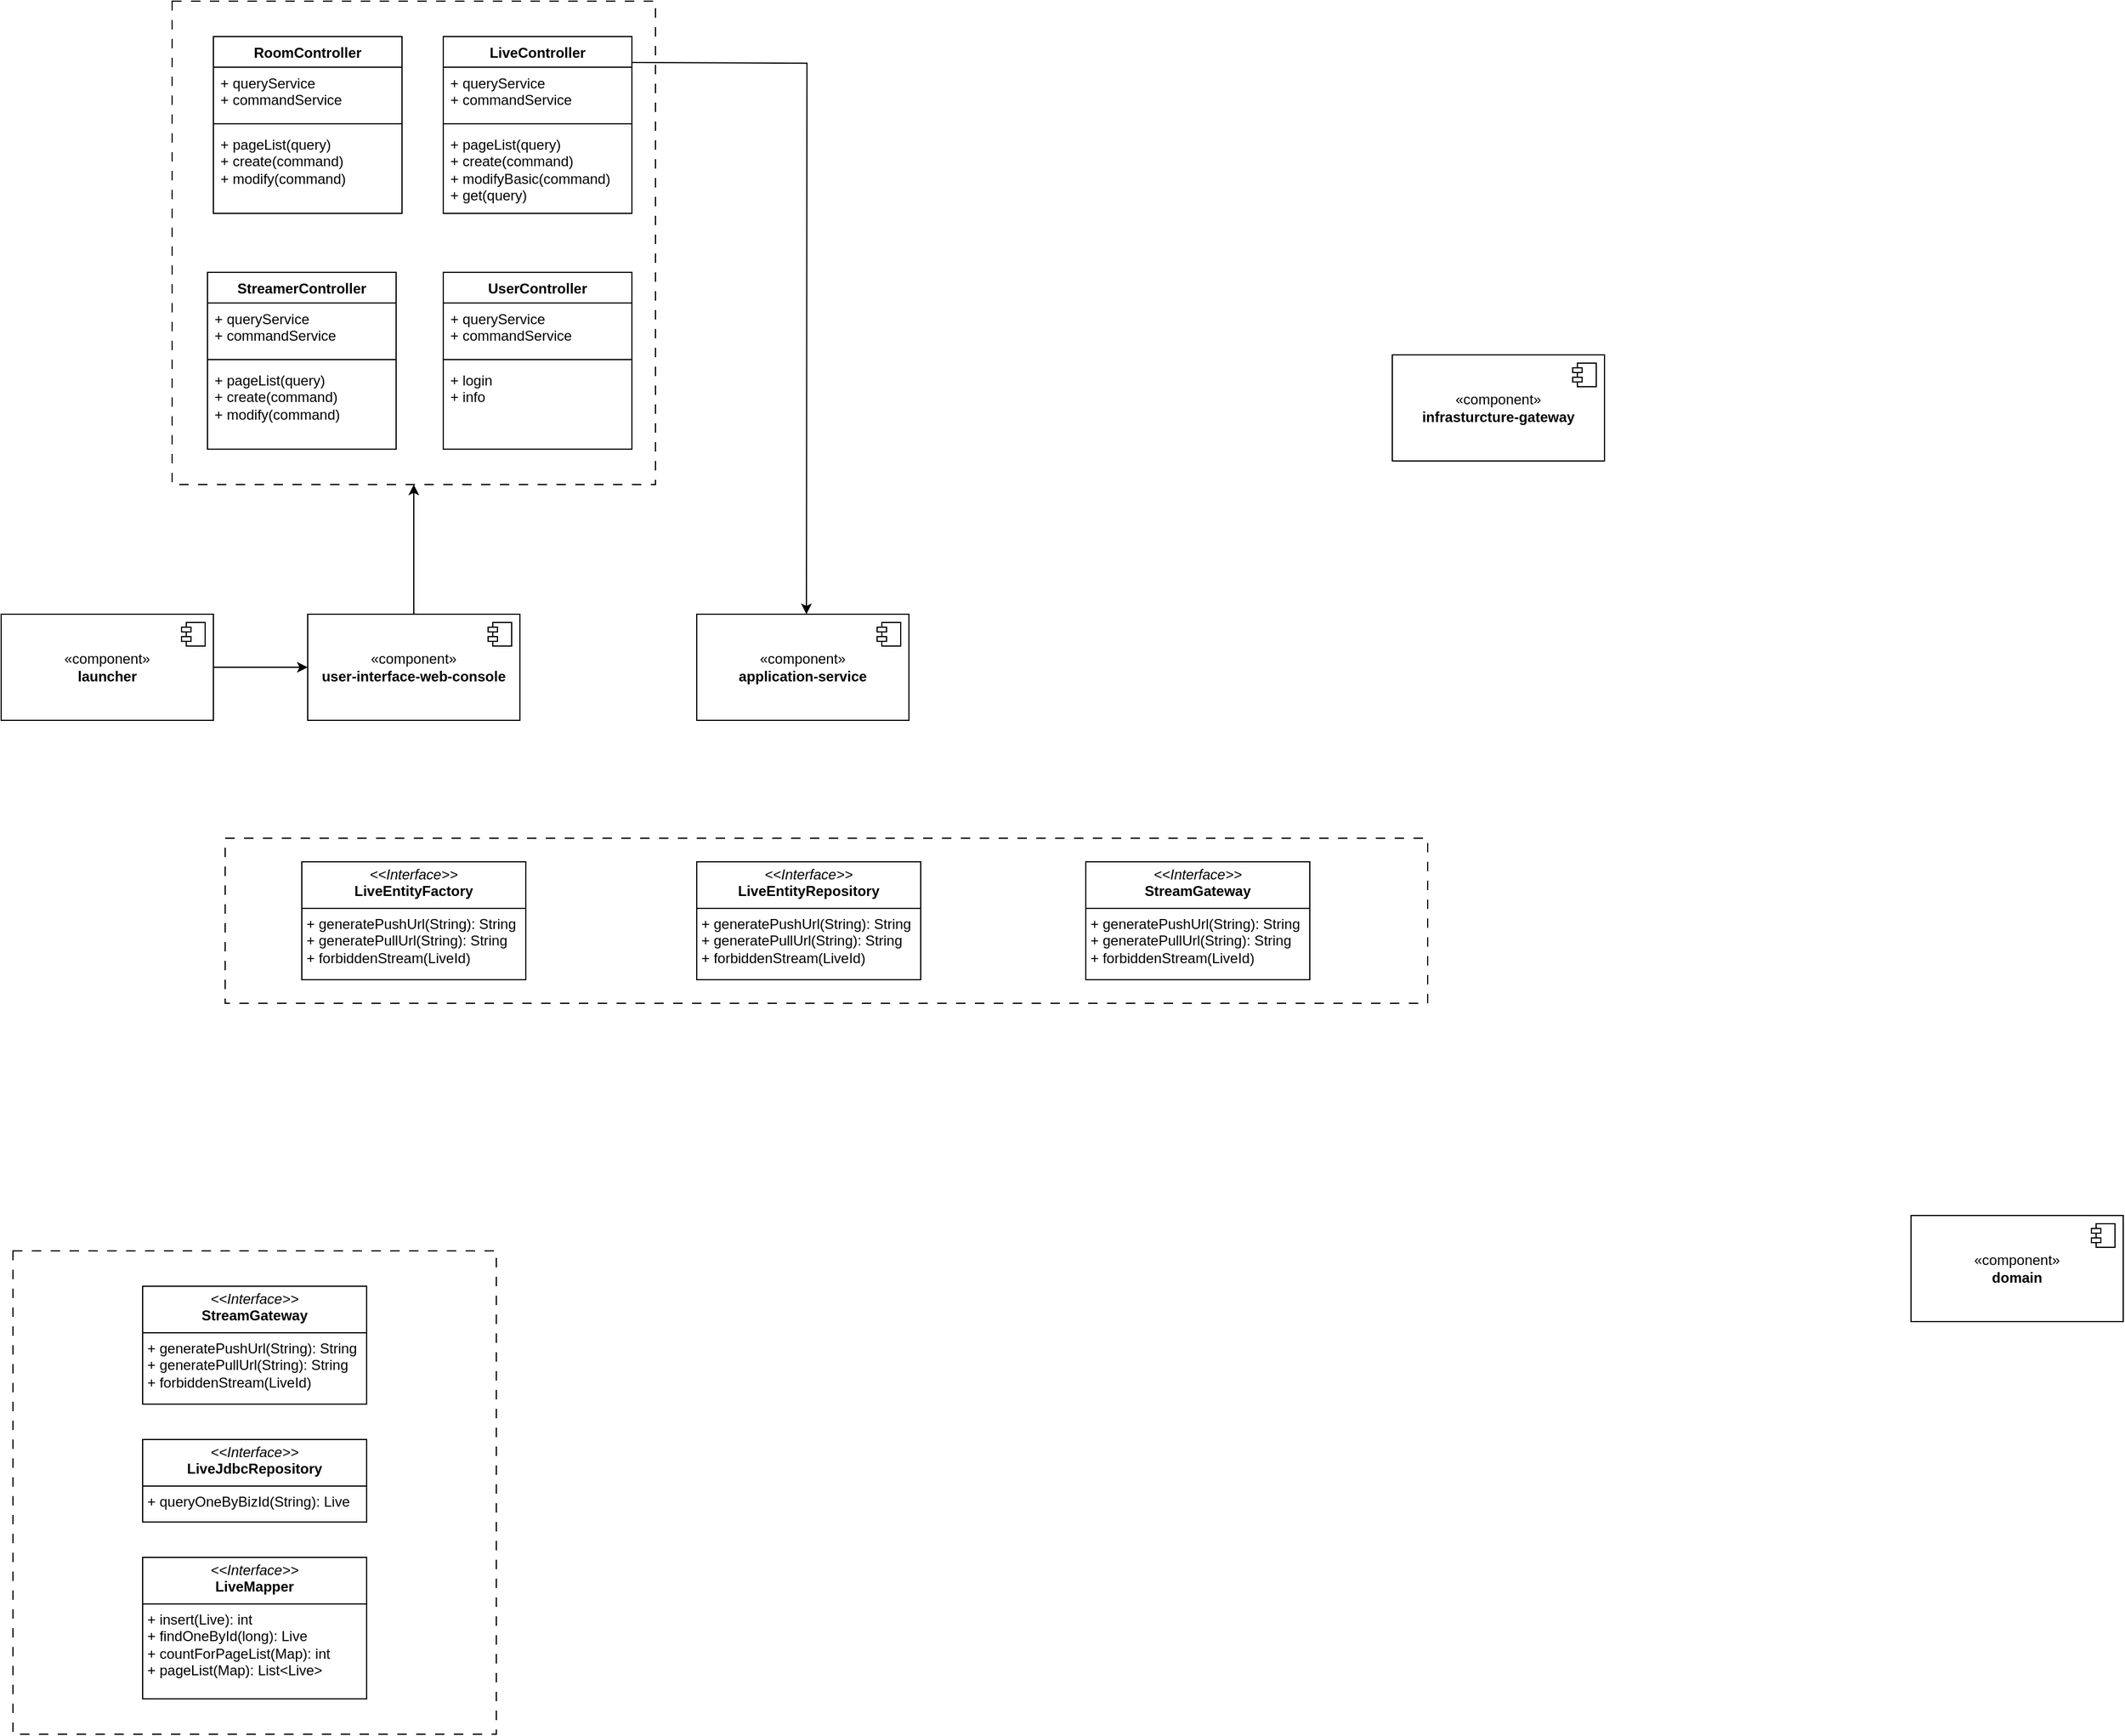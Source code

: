 <mxfile version="26.0.16">
  <diagram name="第 1 页" id="4TSQwR1wQjq3wxDg7jX3">
    <mxGraphModel dx="2874" dy="1521" grid="1" gridSize="10" guides="1" tooltips="1" connect="1" arrows="1" fold="1" page="0" pageScale="1" pageWidth="827" pageHeight="1169" math="0" shadow="0">
      <root>
        <mxCell id="0" />
        <mxCell id="1" parent="0" />
        <mxCell id="7gAko9oUTMUhFa8mIw9l-7" value="" style="edgeStyle=orthogonalEdgeStyle;rounded=0;orthogonalLoop=1;jettySize=auto;html=1;" edge="1" parent="1" source="7gAko9oUTMUhFa8mIw9l-1" target="7gAko9oUTMUhFa8mIw9l-5">
          <mxGeometry relative="1" as="geometry" />
        </mxCell>
        <mxCell id="7gAko9oUTMUhFa8mIw9l-1" value="«component»&lt;br&gt;&lt;b&gt;launcher&lt;/b&gt;" style="html=1;dropTarget=0;whiteSpace=wrap;" vertex="1" parent="1">
          <mxGeometry x="-410" y="480" width="180" height="90" as="geometry" />
        </mxCell>
        <mxCell id="7gAko9oUTMUhFa8mIw9l-2" value="" style="shape=module;jettyWidth=8;jettyHeight=4;" vertex="1" parent="7gAko9oUTMUhFa8mIw9l-1">
          <mxGeometry x="1" width="20" height="20" relative="1" as="geometry">
            <mxPoint x="-27" y="7" as="offset" />
          </mxGeometry>
        </mxCell>
        <mxCell id="7gAko9oUTMUhFa8mIw9l-9" value="" style="edgeStyle=orthogonalEdgeStyle;rounded=0;orthogonalLoop=1;jettySize=auto;html=1;" edge="1" parent="1" source="7gAko9oUTMUhFa8mIw9l-5" target="7gAko9oUTMUhFa8mIw9l-8">
          <mxGeometry relative="1" as="geometry" />
        </mxCell>
        <mxCell id="7gAko9oUTMUhFa8mIw9l-5" value="«component»&lt;br&gt;&lt;b&gt;user-interface-web-console&lt;/b&gt;" style="html=1;dropTarget=0;whiteSpace=wrap;" vertex="1" parent="1">
          <mxGeometry x="-150" y="480" width="180" height="90" as="geometry" />
        </mxCell>
        <mxCell id="7gAko9oUTMUhFa8mIw9l-6" value="" style="shape=module;jettyWidth=8;jettyHeight=4;" vertex="1" parent="7gAko9oUTMUhFa8mIw9l-5">
          <mxGeometry x="1" width="20" height="20" relative="1" as="geometry">
            <mxPoint x="-27" y="7" as="offset" />
          </mxGeometry>
        </mxCell>
        <mxCell id="7gAko9oUTMUhFa8mIw9l-8" value="" style="whiteSpace=wrap;html=1;fillColor=none;dashed=1;dashPattern=8 8;" vertex="1" parent="1">
          <mxGeometry x="-265" y="-40" width="410" height="410" as="geometry" />
        </mxCell>
        <mxCell id="7gAko9oUTMUhFa8mIw9l-20" value="LiveController" style="swimlane;fontStyle=1;align=center;verticalAlign=top;childLayout=stackLayout;horizontal=1;startSize=26;horizontalStack=0;resizeParent=1;resizeParentMax=0;resizeLast=0;collapsible=1;marginBottom=0;whiteSpace=wrap;html=1;" vertex="1" parent="1">
          <mxGeometry x="-35" y="-10" width="160" height="150" as="geometry" />
        </mxCell>
        <mxCell id="7gAko9oUTMUhFa8mIw9l-21" value="+ queryService&lt;div&gt;+ commandService&lt;/div&gt;" style="text;strokeColor=none;fillColor=none;align=left;verticalAlign=top;spacingLeft=4;spacingRight=4;overflow=hidden;rotatable=0;points=[[0,0.5],[1,0.5]];portConstraint=eastwest;whiteSpace=wrap;html=1;" vertex="1" parent="7gAko9oUTMUhFa8mIw9l-20">
          <mxGeometry y="26" width="160" height="44" as="geometry" />
        </mxCell>
        <mxCell id="7gAko9oUTMUhFa8mIw9l-22" value="" style="line;strokeWidth=1;fillColor=none;align=left;verticalAlign=middle;spacingTop=-1;spacingLeft=3;spacingRight=3;rotatable=0;labelPosition=right;points=[];portConstraint=eastwest;strokeColor=inherit;" vertex="1" parent="7gAko9oUTMUhFa8mIw9l-20">
          <mxGeometry y="70" width="160" height="8" as="geometry" />
        </mxCell>
        <mxCell id="7gAko9oUTMUhFa8mIw9l-23" value="+ pageList(query)&lt;div&gt;+ create(command)&lt;/div&gt;&lt;div&gt;+ modifyBasic(command)&lt;/div&gt;&lt;div&gt;+ get(query)&lt;/div&gt;" style="text;strokeColor=none;fillColor=none;align=left;verticalAlign=top;spacingLeft=4;spacingRight=4;overflow=hidden;rotatable=0;points=[[0,0.5],[1,0.5]];portConstraint=eastwest;whiteSpace=wrap;html=1;" vertex="1" parent="7gAko9oUTMUhFa8mIw9l-20">
          <mxGeometry y="78" width="160" height="72" as="geometry" />
        </mxCell>
        <mxCell id="7gAko9oUTMUhFa8mIw9l-24" value="RoomController" style="swimlane;fontStyle=1;align=center;verticalAlign=top;childLayout=stackLayout;horizontal=1;startSize=26;horizontalStack=0;resizeParent=1;resizeParentMax=0;resizeLast=0;collapsible=1;marginBottom=0;whiteSpace=wrap;html=1;" vertex="1" parent="1">
          <mxGeometry x="-230" y="-10" width="160" height="150" as="geometry" />
        </mxCell>
        <mxCell id="7gAko9oUTMUhFa8mIw9l-25" value="+ queryService&lt;div&gt;+ commandService&lt;/div&gt;" style="text;strokeColor=none;fillColor=none;align=left;verticalAlign=top;spacingLeft=4;spacingRight=4;overflow=hidden;rotatable=0;points=[[0,0.5],[1,0.5]];portConstraint=eastwest;whiteSpace=wrap;html=1;" vertex="1" parent="7gAko9oUTMUhFa8mIw9l-24">
          <mxGeometry y="26" width="160" height="44" as="geometry" />
        </mxCell>
        <mxCell id="7gAko9oUTMUhFa8mIw9l-26" value="" style="line;strokeWidth=1;fillColor=none;align=left;verticalAlign=middle;spacingTop=-1;spacingLeft=3;spacingRight=3;rotatable=0;labelPosition=right;points=[];portConstraint=eastwest;strokeColor=inherit;" vertex="1" parent="7gAko9oUTMUhFa8mIw9l-24">
          <mxGeometry y="70" width="160" height="8" as="geometry" />
        </mxCell>
        <mxCell id="7gAko9oUTMUhFa8mIw9l-27" value="+ pageList(query)&lt;div&gt;+ create(command)&lt;/div&gt;&lt;div&gt;+ modify(command)&lt;/div&gt;&lt;div&gt;&lt;br&gt;&lt;/div&gt;" style="text;strokeColor=none;fillColor=none;align=left;verticalAlign=top;spacingLeft=4;spacingRight=4;overflow=hidden;rotatable=0;points=[[0,0.5],[1,0.5]];portConstraint=eastwest;whiteSpace=wrap;html=1;" vertex="1" parent="7gAko9oUTMUhFa8mIw9l-24">
          <mxGeometry y="78" width="160" height="72" as="geometry" />
        </mxCell>
        <mxCell id="7gAko9oUTMUhFa8mIw9l-28" value="StreamerController" style="swimlane;fontStyle=1;align=center;verticalAlign=top;childLayout=stackLayout;horizontal=1;startSize=26;horizontalStack=0;resizeParent=1;resizeParentMax=0;resizeLast=0;collapsible=1;marginBottom=0;whiteSpace=wrap;html=1;" vertex="1" parent="1">
          <mxGeometry x="-235" y="190" width="160" height="150" as="geometry" />
        </mxCell>
        <mxCell id="7gAko9oUTMUhFa8mIw9l-29" value="+ queryService&lt;div&gt;+ commandService&lt;/div&gt;" style="text;strokeColor=none;fillColor=none;align=left;verticalAlign=top;spacingLeft=4;spacingRight=4;overflow=hidden;rotatable=0;points=[[0,0.5],[1,0.5]];portConstraint=eastwest;whiteSpace=wrap;html=1;" vertex="1" parent="7gAko9oUTMUhFa8mIw9l-28">
          <mxGeometry y="26" width="160" height="44" as="geometry" />
        </mxCell>
        <mxCell id="7gAko9oUTMUhFa8mIw9l-30" value="" style="line;strokeWidth=1;fillColor=none;align=left;verticalAlign=middle;spacingTop=-1;spacingLeft=3;spacingRight=3;rotatable=0;labelPosition=right;points=[];portConstraint=eastwest;strokeColor=inherit;" vertex="1" parent="7gAko9oUTMUhFa8mIw9l-28">
          <mxGeometry y="70" width="160" height="8" as="geometry" />
        </mxCell>
        <mxCell id="7gAko9oUTMUhFa8mIw9l-31" value="+ pageList(query)&lt;div&gt;+ create(command)&lt;/div&gt;&lt;div&gt;+ modify(command)&lt;/div&gt;&lt;div&gt;&lt;br&gt;&lt;/div&gt;" style="text;strokeColor=none;fillColor=none;align=left;verticalAlign=top;spacingLeft=4;spacingRight=4;overflow=hidden;rotatable=0;points=[[0,0.5],[1,0.5]];portConstraint=eastwest;whiteSpace=wrap;html=1;" vertex="1" parent="7gAko9oUTMUhFa8mIw9l-28">
          <mxGeometry y="78" width="160" height="72" as="geometry" />
        </mxCell>
        <mxCell id="7gAko9oUTMUhFa8mIw9l-32" value="UserController" style="swimlane;fontStyle=1;align=center;verticalAlign=top;childLayout=stackLayout;horizontal=1;startSize=26;horizontalStack=0;resizeParent=1;resizeParentMax=0;resizeLast=0;collapsible=1;marginBottom=0;whiteSpace=wrap;html=1;" vertex="1" parent="1">
          <mxGeometry x="-35" y="190" width="160" height="150" as="geometry" />
        </mxCell>
        <mxCell id="7gAko9oUTMUhFa8mIw9l-33" value="+ queryService&lt;div&gt;+ commandService&lt;/div&gt;" style="text;strokeColor=none;fillColor=none;align=left;verticalAlign=top;spacingLeft=4;spacingRight=4;overflow=hidden;rotatable=0;points=[[0,0.5],[1,0.5]];portConstraint=eastwest;whiteSpace=wrap;html=1;" vertex="1" parent="7gAko9oUTMUhFa8mIw9l-32">
          <mxGeometry y="26" width="160" height="44" as="geometry" />
        </mxCell>
        <mxCell id="7gAko9oUTMUhFa8mIw9l-34" value="" style="line;strokeWidth=1;fillColor=none;align=left;verticalAlign=middle;spacingTop=-1;spacingLeft=3;spacingRight=3;rotatable=0;labelPosition=right;points=[];portConstraint=eastwest;strokeColor=inherit;" vertex="1" parent="7gAko9oUTMUhFa8mIw9l-32">
          <mxGeometry y="70" width="160" height="8" as="geometry" />
        </mxCell>
        <mxCell id="7gAko9oUTMUhFa8mIw9l-35" value="&lt;div&gt;+ login&lt;/div&gt;&lt;div&gt;+ info&lt;/div&gt;" style="text;strokeColor=none;fillColor=none;align=left;verticalAlign=top;spacingLeft=4;spacingRight=4;overflow=hidden;rotatable=0;points=[[0,0.5],[1,0.5]];portConstraint=eastwest;whiteSpace=wrap;html=1;" vertex="1" parent="7gAko9oUTMUhFa8mIw9l-32">
          <mxGeometry y="78" width="160" height="72" as="geometry" />
        </mxCell>
        <mxCell id="7gAko9oUTMUhFa8mIw9l-36" value="«component»&lt;br&gt;&lt;b&gt;application-service&lt;/b&gt;" style="html=1;dropTarget=0;whiteSpace=wrap;" vertex="1" parent="1">
          <mxGeometry x="180" y="480" width="180" height="90" as="geometry" />
        </mxCell>
        <mxCell id="7gAko9oUTMUhFa8mIw9l-37" value="" style="shape=module;jettyWidth=8;jettyHeight=4;" vertex="1" parent="7gAko9oUTMUhFa8mIw9l-36">
          <mxGeometry x="1" width="20" height="20" relative="1" as="geometry">
            <mxPoint x="-27" y="7" as="offset" />
          </mxGeometry>
        </mxCell>
        <mxCell id="7gAko9oUTMUhFa8mIw9l-40" value="«component»&lt;br&gt;&lt;b&gt;infrasturcture-gateway&lt;/b&gt;" style="html=1;dropTarget=0;whiteSpace=wrap;" vertex="1" parent="1">
          <mxGeometry x="770" y="260" width="180" height="90" as="geometry" />
        </mxCell>
        <mxCell id="7gAko9oUTMUhFa8mIw9l-41" value="" style="shape=module;jettyWidth=8;jettyHeight=4;" vertex="1" parent="7gAko9oUTMUhFa8mIw9l-40">
          <mxGeometry x="1" width="20" height="20" relative="1" as="geometry">
            <mxPoint x="-27" y="7" as="offset" />
          </mxGeometry>
        </mxCell>
        <mxCell id="7gAko9oUTMUhFa8mIw9l-42" value="«component»&lt;br&gt;&lt;b&gt;domain&lt;/b&gt;" style="html=1;dropTarget=0;whiteSpace=wrap;" vertex="1" parent="1">
          <mxGeometry x="1210" y="990" width="180" height="90" as="geometry" />
        </mxCell>
        <mxCell id="7gAko9oUTMUhFa8mIw9l-43" value="" style="shape=module;jettyWidth=8;jettyHeight=4;" vertex="1" parent="7gAko9oUTMUhFa8mIw9l-42">
          <mxGeometry x="1" width="20" height="20" relative="1" as="geometry">
            <mxPoint x="-27" y="7" as="offset" />
          </mxGeometry>
        </mxCell>
        <mxCell id="7gAko9oUTMUhFa8mIw9l-44" style="edgeStyle=orthogonalEdgeStyle;rounded=0;orthogonalLoop=1;jettySize=auto;html=1;exitX=0.981;exitY=0.147;exitDx=0;exitDy=0;exitPerimeter=0;" edge="1" parent="1">
          <mxGeometry relative="1" as="geometry">
            <mxPoint x="125.0" y="12.05" as="sourcePoint" />
            <mxPoint x="273.04" y="480" as="targetPoint" />
          </mxGeometry>
        </mxCell>
        <mxCell id="7gAko9oUTMUhFa8mIw9l-45" value="" style="whiteSpace=wrap;html=1;fillColor=none;dashed=1;dashPattern=8 8;" vertex="1" parent="1">
          <mxGeometry x="-400" y="1020" width="410" height="410" as="geometry" />
        </mxCell>
        <mxCell id="7gAko9oUTMUhFa8mIw9l-51" value="&lt;p style=&quot;margin:0px;margin-top:4px;text-align:center;&quot;&gt;&lt;i&gt;&amp;lt;&amp;lt;Interface&amp;gt;&amp;gt;&lt;/i&gt;&lt;br&gt;&lt;b&gt;StreamGateway&lt;/b&gt;&lt;/p&gt;&lt;hr size=&quot;1&quot; style=&quot;border-style:solid;&quot;&gt;&lt;p style=&quot;margin:0px;margin-left:4px;&quot;&gt;&lt;/p&gt;&lt;p style=&quot;margin:0px;margin-left:4px;&quot;&gt;+ generatePushUrl(String): String&lt;br&gt;+ generatePullUrl(String): String&lt;/p&gt;&lt;p style=&quot;margin:0px;margin-left:4px;&quot;&gt;+ forbiddenStream(LiveId)&lt;/p&gt;" style="verticalAlign=top;align=left;overflow=fill;html=1;whiteSpace=wrap;" vertex="1" parent="1">
          <mxGeometry x="-290" y="1050" width="190" height="100" as="geometry" />
        </mxCell>
        <mxCell id="7gAko9oUTMUhFa8mIw9l-52" value="&lt;p style=&quot;margin:0px;margin-top:4px;text-align:center;&quot;&gt;&lt;i&gt;&amp;lt;&amp;lt;Interface&amp;gt;&amp;gt;&lt;/i&gt;&lt;br&gt;&lt;b&gt;LiveJdbcRepository&lt;/b&gt;&lt;/p&gt;&lt;hr size=&quot;1&quot; style=&quot;border-style:solid;&quot;&gt;&lt;p style=&quot;margin:0px;margin-left:4px;&quot;&gt;&lt;/p&gt;&lt;p style=&quot;margin:0px;margin-left:4px;&quot;&gt;+ queryOneByBizId(String): Live&lt;/p&gt;" style="verticalAlign=top;align=left;overflow=fill;html=1;whiteSpace=wrap;" vertex="1" parent="1">
          <mxGeometry x="-290" y="1180" width="190" height="70" as="geometry" />
        </mxCell>
        <mxCell id="7gAko9oUTMUhFa8mIw9l-53" value="&lt;p style=&quot;margin:0px;margin-top:4px;text-align:center;&quot;&gt;&lt;i&gt;&amp;lt;&amp;lt;Interface&amp;gt;&amp;gt;&lt;/i&gt;&lt;br&gt;&lt;b&gt;LiveMapper&lt;/b&gt;&lt;/p&gt;&lt;hr size=&quot;1&quot; style=&quot;border-style:solid;&quot;&gt;&lt;p style=&quot;margin:0px;margin-left:4px;&quot;&gt;&lt;/p&gt;&lt;p style=&quot;margin:0px;margin-left:4px;&quot;&gt;+ insert(Live): int&lt;/p&gt;&lt;p style=&quot;margin:0px;margin-left:4px;&quot;&gt;+ findOneById(long): Live&lt;/p&gt;&lt;p style=&quot;margin:0px;margin-left:4px;&quot;&gt;+ countForPageList(Map): int&lt;/p&gt;&lt;p style=&quot;margin:0px;margin-left:4px;&quot;&gt;+ pageList(Map): List&amp;lt;Live&amp;gt;&lt;/p&gt;" style="verticalAlign=top;align=left;overflow=fill;html=1;whiteSpace=wrap;" vertex="1" parent="1">
          <mxGeometry x="-290" y="1280" width="190" height="120" as="geometry" />
        </mxCell>
        <mxCell id="7gAko9oUTMUhFa8mIw9l-55" value="" style="whiteSpace=wrap;html=1;fillColor=none;dashed=1;dashPattern=8 8;" vertex="1" parent="1">
          <mxGeometry x="-220" y="670" width="1020" height="140" as="geometry" />
        </mxCell>
        <mxCell id="7gAko9oUTMUhFa8mIw9l-56" value="&lt;p style=&quot;margin:0px;margin-top:4px;text-align:center;&quot;&gt;&lt;i&gt;&amp;lt;&amp;lt;Interface&amp;gt;&amp;gt;&lt;/i&gt;&lt;br&gt;&lt;b&gt;LiveEntityFactory&lt;/b&gt;&lt;/p&gt;&lt;hr size=&quot;1&quot; style=&quot;border-style:solid;&quot;&gt;&lt;p style=&quot;margin:0px;margin-left:4px;&quot;&gt;&lt;/p&gt;&lt;p style=&quot;margin:0px;margin-left:4px;&quot;&gt;+ generatePushUrl(String): String&lt;br&gt;+ generatePullUrl(String): String&lt;/p&gt;&lt;p style=&quot;margin:0px;margin-left:4px;&quot;&gt;+ forbiddenStream(LiveId)&lt;/p&gt;" style="verticalAlign=top;align=left;overflow=fill;html=1;whiteSpace=wrap;" vertex="1" parent="1">
          <mxGeometry x="-155" y="690" width="190" height="100" as="geometry" />
        </mxCell>
        <mxCell id="7gAko9oUTMUhFa8mIw9l-57" value="&lt;p style=&quot;margin:0px;margin-top:4px;text-align:center;&quot;&gt;&lt;i&gt;&amp;lt;&amp;lt;Interface&amp;gt;&amp;gt;&lt;/i&gt;&lt;br&gt;&lt;b&gt;LiveEntityRepository&lt;/b&gt;&lt;/p&gt;&lt;hr size=&quot;1&quot; style=&quot;border-style:solid;&quot;&gt;&lt;p style=&quot;margin:0px;margin-left:4px;&quot;&gt;&lt;/p&gt;&lt;p style=&quot;margin:0px;margin-left:4px;&quot;&gt;+ generatePushUrl(String): String&lt;br&gt;+ generatePullUrl(String): String&lt;/p&gt;&lt;p style=&quot;margin:0px;margin-left:4px;&quot;&gt;+ forbiddenStream(LiveId)&lt;/p&gt;" style="verticalAlign=top;align=left;overflow=fill;html=1;whiteSpace=wrap;" vertex="1" parent="1">
          <mxGeometry x="180" y="690" width="190" height="100" as="geometry" />
        </mxCell>
        <mxCell id="7gAko9oUTMUhFa8mIw9l-58" value="&lt;p style=&quot;margin:0px;margin-top:4px;text-align:center;&quot;&gt;&lt;i&gt;&amp;lt;&amp;lt;Interface&amp;gt;&amp;gt;&lt;/i&gt;&lt;br&gt;&lt;b&gt;StreamGateway&lt;/b&gt;&lt;/p&gt;&lt;hr size=&quot;1&quot; style=&quot;border-style:solid;&quot;&gt;&lt;p style=&quot;margin:0px;margin-left:4px;&quot;&gt;&lt;/p&gt;&lt;p style=&quot;margin:0px;margin-left:4px;&quot;&gt;+ generatePushUrl(String): String&lt;br&gt;+ generatePullUrl(String): String&lt;/p&gt;&lt;p style=&quot;margin:0px;margin-left:4px;&quot;&gt;+ forbiddenStream(LiveId)&lt;/p&gt;" style="verticalAlign=top;align=left;overflow=fill;html=1;whiteSpace=wrap;" vertex="1" parent="1">
          <mxGeometry x="510" y="690" width="190" height="100" as="geometry" />
        </mxCell>
      </root>
    </mxGraphModel>
  </diagram>
</mxfile>
